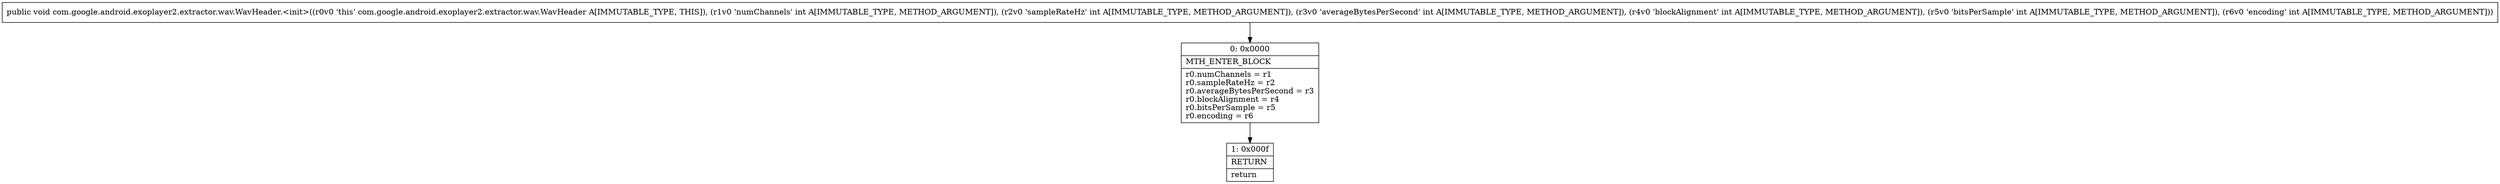 digraph "CFG forcom.google.android.exoplayer2.extractor.wav.WavHeader.\<init\>(IIIIII)V" {
Node_0 [shape=record,label="{0\:\ 0x0000|MTH_ENTER_BLOCK\l|r0.numChannels = r1\lr0.sampleRateHz = r2\lr0.averageBytesPerSecond = r3\lr0.blockAlignment = r4\lr0.bitsPerSample = r5\lr0.encoding = r6\l}"];
Node_1 [shape=record,label="{1\:\ 0x000f|RETURN\l|return\l}"];
MethodNode[shape=record,label="{public void com.google.android.exoplayer2.extractor.wav.WavHeader.\<init\>((r0v0 'this' com.google.android.exoplayer2.extractor.wav.WavHeader A[IMMUTABLE_TYPE, THIS]), (r1v0 'numChannels' int A[IMMUTABLE_TYPE, METHOD_ARGUMENT]), (r2v0 'sampleRateHz' int A[IMMUTABLE_TYPE, METHOD_ARGUMENT]), (r3v0 'averageBytesPerSecond' int A[IMMUTABLE_TYPE, METHOD_ARGUMENT]), (r4v0 'blockAlignment' int A[IMMUTABLE_TYPE, METHOD_ARGUMENT]), (r5v0 'bitsPerSample' int A[IMMUTABLE_TYPE, METHOD_ARGUMENT]), (r6v0 'encoding' int A[IMMUTABLE_TYPE, METHOD_ARGUMENT])) }"];
MethodNode -> Node_0;
Node_0 -> Node_1;
}

